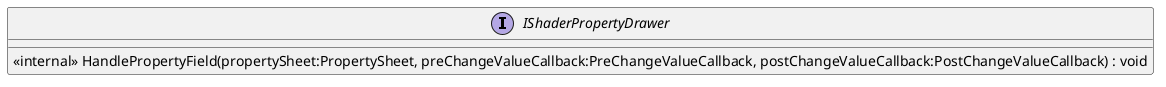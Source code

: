 @startuml
interface IShaderPropertyDrawer {
    <<internal>> HandlePropertyField(propertySheet:PropertySheet, preChangeValueCallback:PreChangeValueCallback, postChangeValueCallback:PostChangeValueCallback) : void
}
@enduml
